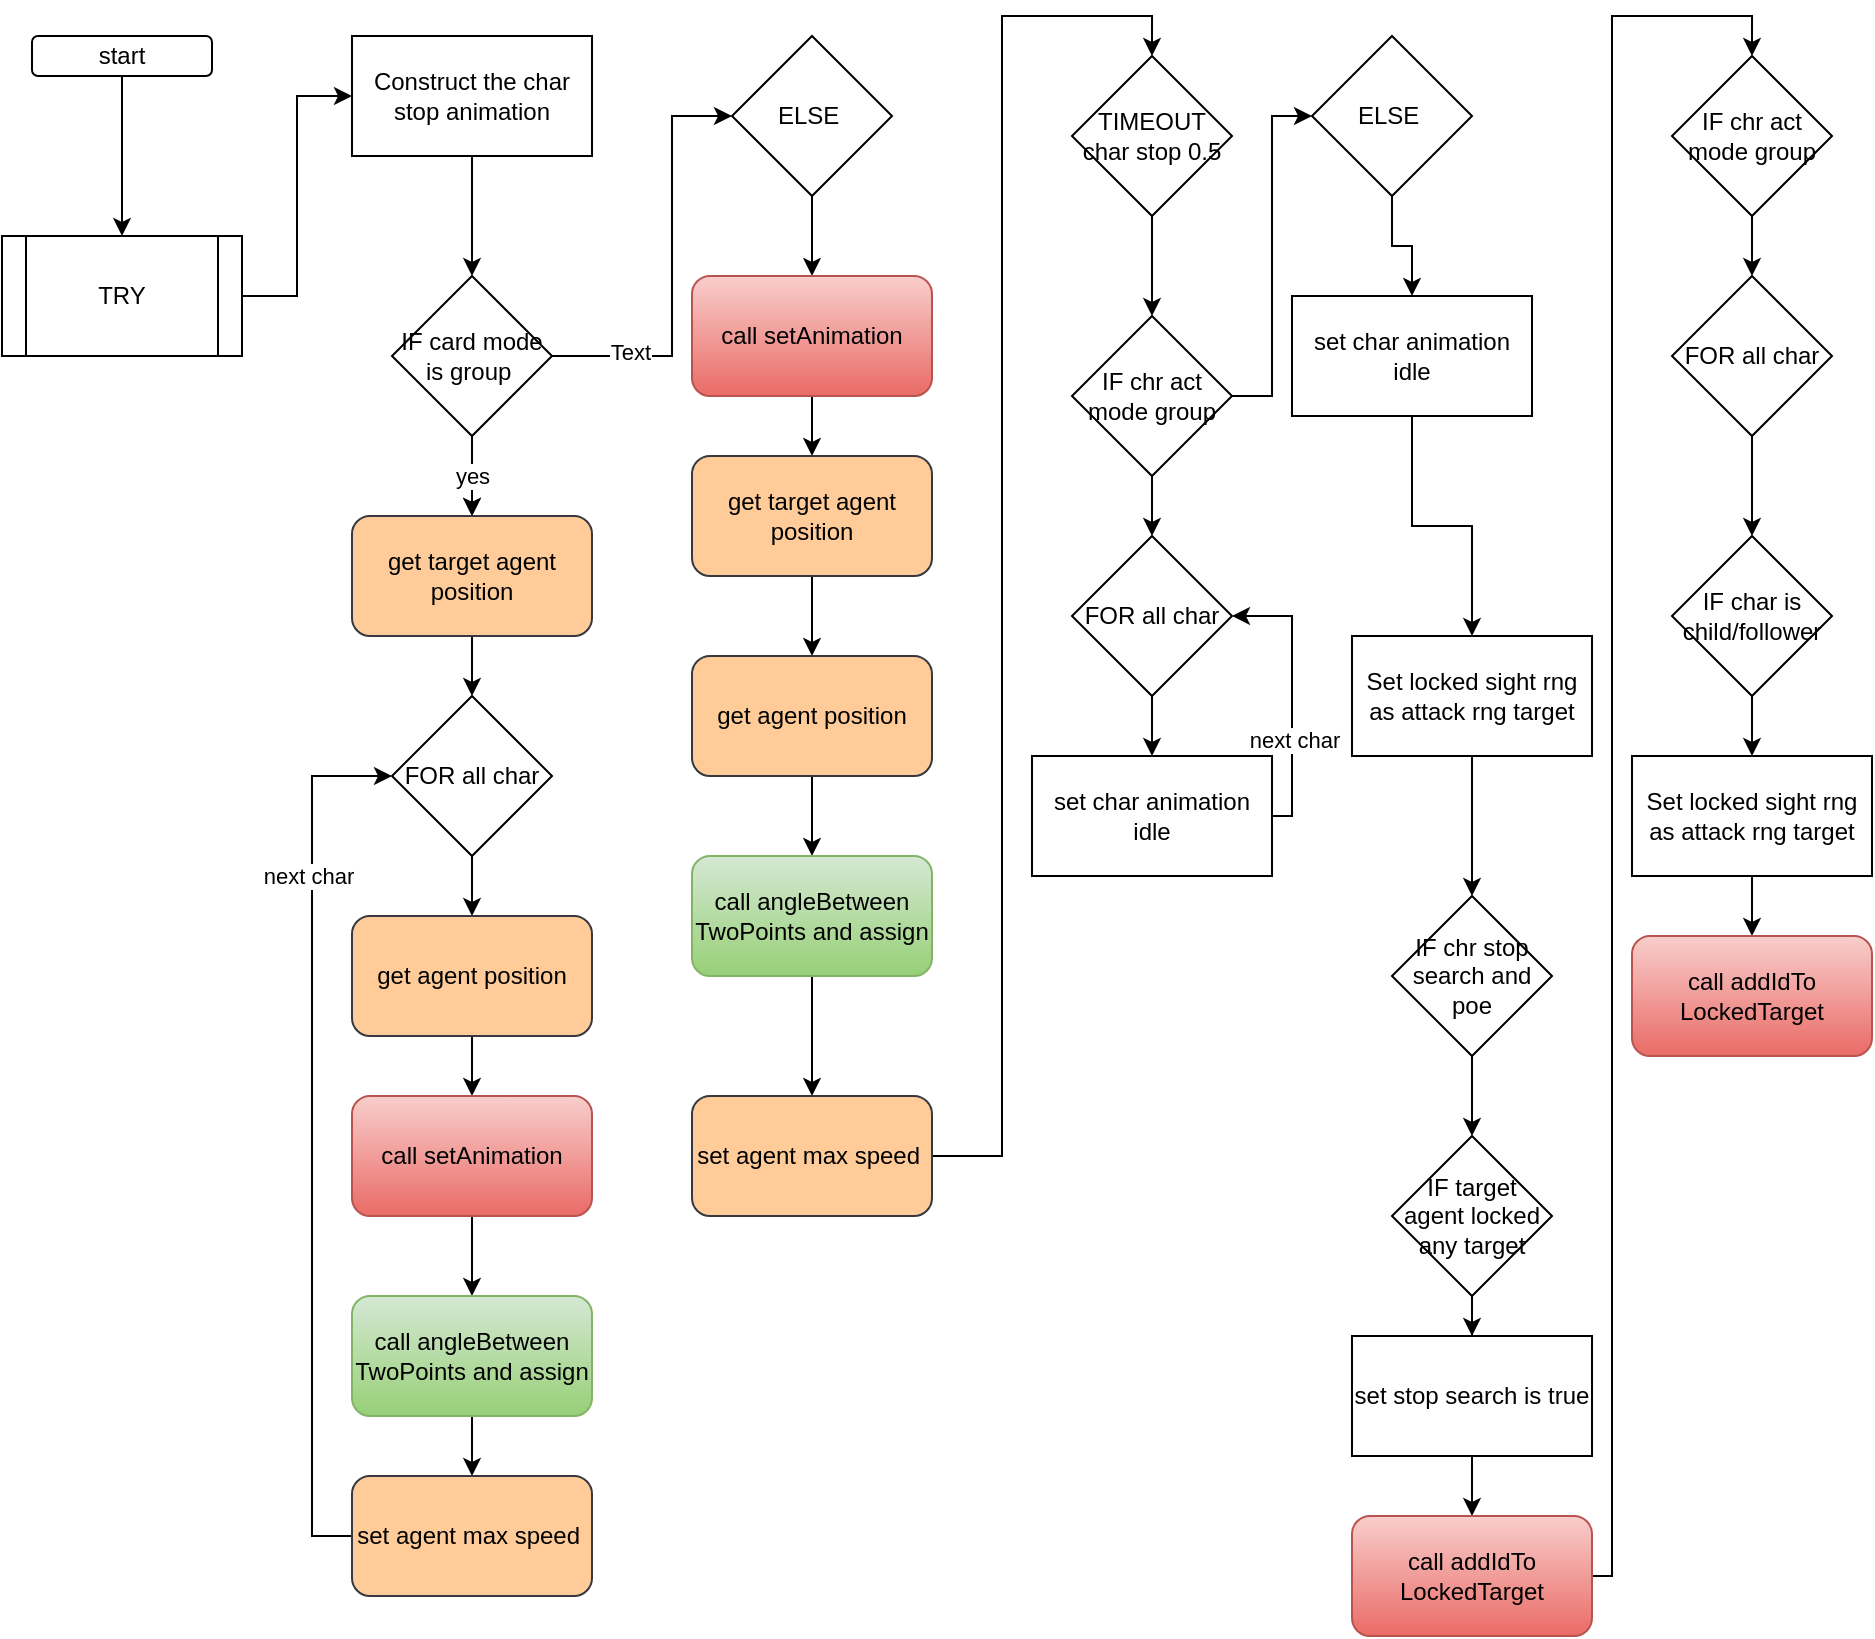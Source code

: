 <mxfile version="17.5.0" type="github">
  <diagram id="hb-1PJtzqVMca_NHcdVE" name="Page-1">
    <mxGraphModel dx="1038" dy="579" grid="1" gridSize="10" guides="1" tooltips="1" connect="1" arrows="1" fold="1" page="1" pageScale="1" pageWidth="850" pageHeight="1100" math="0" shadow="0">
      <root>
        <mxCell id="0" />
        <mxCell id="1" parent="0" />
        <mxCell id="Nf8MzcEq7tulC3NkRkfF-3" value="" style="edgeStyle=orthogonalEdgeStyle;rounded=0;orthogonalLoop=1;jettySize=auto;html=1;" edge="1" parent="1" source="Nf8MzcEq7tulC3NkRkfF-1" target="Nf8MzcEq7tulC3NkRkfF-2">
          <mxGeometry relative="1" as="geometry" />
        </mxCell>
        <mxCell id="Nf8MzcEq7tulC3NkRkfF-1" value="start" style="rounded=1;whiteSpace=wrap;html=1;" vertex="1" parent="1">
          <mxGeometry x="80" y="30" width="90" height="20" as="geometry" />
        </mxCell>
        <mxCell id="Nf8MzcEq7tulC3NkRkfF-5" value="" style="edgeStyle=orthogonalEdgeStyle;rounded=0;orthogonalLoop=1;jettySize=auto;html=1;entryX=0;entryY=0.5;entryDx=0;entryDy=0;" edge="1" parent="1" source="Nf8MzcEq7tulC3NkRkfF-2" target="Nf8MzcEq7tulC3NkRkfF-4">
          <mxGeometry relative="1" as="geometry" />
        </mxCell>
        <mxCell id="Nf8MzcEq7tulC3NkRkfF-2" value="TRY" style="shape=process;whiteSpace=wrap;html=1;backgroundOutline=1;" vertex="1" parent="1">
          <mxGeometry x="65" y="130" width="120" height="60" as="geometry" />
        </mxCell>
        <mxCell id="Nf8MzcEq7tulC3NkRkfF-7" value="" style="edgeStyle=orthogonalEdgeStyle;rounded=0;orthogonalLoop=1;jettySize=auto;html=1;" edge="1" parent="1" source="Nf8MzcEq7tulC3NkRkfF-4" target="Nf8MzcEq7tulC3NkRkfF-6">
          <mxGeometry relative="1" as="geometry" />
        </mxCell>
        <mxCell id="Nf8MzcEq7tulC3NkRkfF-4" value="Construct the char stop animation" style="whiteSpace=wrap;html=1;" vertex="1" parent="1">
          <mxGeometry x="240" y="30" width="120" height="60" as="geometry" />
        </mxCell>
        <mxCell id="Nf8MzcEq7tulC3NkRkfF-9" value="" style="edgeStyle=orthogonalEdgeStyle;rounded=0;orthogonalLoop=1;jettySize=auto;html=1;" edge="1" parent="1" source="Nf8MzcEq7tulC3NkRkfF-6" target="Nf8MzcEq7tulC3NkRkfF-8">
          <mxGeometry relative="1" as="geometry" />
        </mxCell>
        <mxCell id="Nf8MzcEq7tulC3NkRkfF-29" value="yes" style="edgeStyle=orthogonalEdgeStyle;rounded=0;orthogonalLoop=1;jettySize=auto;html=1;" edge="1" parent="1" source="Nf8MzcEq7tulC3NkRkfF-6" target="Nf8MzcEq7tulC3NkRkfF-8">
          <mxGeometry relative="1" as="geometry">
            <Array as="points">
              <mxPoint x="300" y="240" />
              <mxPoint x="300" y="240" />
            </Array>
          </mxGeometry>
        </mxCell>
        <mxCell id="Nf8MzcEq7tulC3NkRkfF-31" value="" style="edgeStyle=orthogonalEdgeStyle;rounded=0;orthogonalLoop=1;jettySize=auto;html=1;" edge="1" parent="1" source="Nf8MzcEq7tulC3NkRkfF-6" target="Nf8MzcEq7tulC3NkRkfF-30">
          <mxGeometry relative="1" as="geometry">
            <Array as="points">
              <mxPoint x="400" y="190" />
              <mxPoint x="400" y="70" />
            </Array>
          </mxGeometry>
        </mxCell>
        <mxCell id="Nf8MzcEq7tulC3NkRkfF-32" value="Text" style="edgeLabel;html=1;align=center;verticalAlign=middle;resizable=0;points=[];" vertex="1" connectable="0" parent="Nf8MzcEq7tulC3NkRkfF-31">
          <mxGeometry x="-0.63" y="2" relative="1" as="geometry">
            <mxPoint as="offset" />
          </mxGeometry>
        </mxCell>
        <mxCell id="Nf8MzcEq7tulC3NkRkfF-6" value="IF card mode is group&amp;nbsp;" style="rhombus;whiteSpace=wrap;html=1;" vertex="1" parent="1">
          <mxGeometry x="260" y="150" width="80" height="80" as="geometry" />
        </mxCell>
        <mxCell id="Nf8MzcEq7tulC3NkRkfF-11" value="" style="edgeStyle=orthogonalEdgeStyle;rounded=0;orthogonalLoop=1;jettySize=auto;html=1;" edge="1" parent="1" source="Nf8MzcEq7tulC3NkRkfF-8" target="Nf8MzcEq7tulC3NkRkfF-10">
          <mxGeometry relative="1" as="geometry" />
        </mxCell>
        <mxCell id="Nf8MzcEq7tulC3NkRkfF-8" value="get target agent position" style="rounded=1;whiteSpace=wrap;html=1;fillColor=#ffcc99;strokeColor=#36393d;" vertex="1" parent="1">
          <mxGeometry x="240" y="270" width="120" height="60" as="geometry" />
        </mxCell>
        <mxCell id="Nf8MzcEq7tulC3NkRkfF-13" value="" style="edgeStyle=orthogonalEdgeStyle;rounded=0;orthogonalLoop=1;jettySize=auto;html=1;" edge="1" parent="1" source="Nf8MzcEq7tulC3NkRkfF-10" target="Nf8MzcEq7tulC3NkRkfF-12">
          <mxGeometry relative="1" as="geometry" />
        </mxCell>
        <mxCell id="Nf8MzcEq7tulC3NkRkfF-10" value="FOR all char" style="rhombus;whiteSpace=wrap;html=1;" vertex="1" parent="1">
          <mxGeometry x="260" y="360" width="80" height="80" as="geometry" />
        </mxCell>
        <mxCell id="Nf8MzcEq7tulC3NkRkfF-15" value="" style="edgeStyle=orthogonalEdgeStyle;rounded=0;orthogonalLoop=1;jettySize=auto;html=1;" edge="1" parent="1" source="Nf8MzcEq7tulC3NkRkfF-12" target="Nf8MzcEq7tulC3NkRkfF-14">
          <mxGeometry relative="1" as="geometry" />
        </mxCell>
        <mxCell id="Nf8MzcEq7tulC3NkRkfF-12" value="get agent position" style="rounded=1;whiteSpace=wrap;html=1;fillColor=#ffcc99;strokeColor=#36393d;" vertex="1" parent="1">
          <mxGeometry x="240" y="470" width="120" height="60" as="geometry" />
        </mxCell>
        <mxCell id="Nf8MzcEq7tulC3NkRkfF-20" value="" style="edgeStyle=orthogonalEdgeStyle;rounded=0;orthogonalLoop=1;jettySize=auto;html=1;" edge="1" parent="1" source="Nf8MzcEq7tulC3NkRkfF-14" target="Nf8MzcEq7tulC3NkRkfF-17">
          <mxGeometry relative="1" as="geometry" />
        </mxCell>
        <mxCell id="Nf8MzcEq7tulC3NkRkfF-14" value="call setAnimation" style="rounded=1;whiteSpace=wrap;html=1;fillColor=#f8cecc;gradientColor=#ea6b66;strokeColor=#b85450;" vertex="1" parent="1">
          <mxGeometry x="240" y="560" width="120" height="60" as="geometry" />
        </mxCell>
        <mxCell id="Nf8MzcEq7tulC3NkRkfF-25" value="" style="edgeStyle=orthogonalEdgeStyle;rounded=0;orthogonalLoop=1;jettySize=auto;html=1;" edge="1" parent="1" source="Nf8MzcEq7tulC3NkRkfF-17" target="Nf8MzcEq7tulC3NkRkfF-21">
          <mxGeometry relative="1" as="geometry" />
        </mxCell>
        <mxCell id="Nf8MzcEq7tulC3NkRkfF-17" value="call&amp;nbsp;angleBetween&lt;br&gt;TwoPoints and assign" style="rounded=1;whiteSpace=wrap;html=1;fillColor=#d5e8d4;gradientColor=#97d077;strokeColor=#82b366;" vertex="1" parent="1">
          <mxGeometry x="240" y="660" width="120" height="60" as="geometry" />
        </mxCell>
        <mxCell id="Nf8MzcEq7tulC3NkRkfF-27" style="edgeStyle=orthogonalEdgeStyle;rounded=0;orthogonalLoop=1;jettySize=auto;html=1;entryX=0;entryY=0.5;entryDx=0;entryDy=0;" edge="1" parent="1" source="Nf8MzcEq7tulC3NkRkfF-21" target="Nf8MzcEq7tulC3NkRkfF-10">
          <mxGeometry relative="1" as="geometry">
            <Array as="points">
              <mxPoint x="220" y="780" />
              <mxPoint x="220" y="400" />
            </Array>
          </mxGeometry>
        </mxCell>
        <mxCell id="Nf8MzcEq7tulC3NkRkfF-28" value="next char" style="edgeLabel;html=1;align=center;verticalAlign=middle;resizable=0;points=[];" vertex="1" connectable="0" parent="Nf8MzcEq7tulC3NkRkfF-27">
          <mxGeometry x="0.594" y="2" relative="1" as="geometry">
            <mxPoint as="offset" />
          </mxGeometry>
        </mxCell>
        <mxCell id="Nf8MzcEq7tulC3NkRkfF-21" value="set agent max speed&amp;nbsp;" style="rounded=1;whiteSpace=wrap;html=1;fillColor=#ffcc99;strokeColor=#36393d;" vertex="1" parent="1">
          <mxGeometry x="240" y="750" width="120" height="60" as="geometry" />
        </mxCell>
        <mxCell id="Nf8MzcEq7tulC3NkRkfF-34" value="" style="edgeStyle=orthogonalEdgeStyle;rounded=0;orthogonalLoop=1;jettySize=auto;html=1;" edge="1" parent="1" source="Nf8MzcEq7tulC3NkRkfF-30" target="Nf8MzcEq7tulC3NkRkfF-33">
          <mxGeometry relative="1" as="geometry" />
        </mxCell>
        <mxCell id="Nf8MzcEq7tulC3NkRkfF-30" value="ELSE&amp;nbsp;" style="rhombus;whiteSpace=wrap;html=1;" vertex="1" parent="1">
          <mxGeometry x="430" y="30" width="80" height="80" as="geometry" />
        </mxCell>
        <mxCell id="Nf8MzcEq7tulC3NkRkfF-38" value="" style="edgeStyle=orthogonalEdgeStyle;rounded=0;orthogonalLoop=1;jettySize=auto;html=1;" edge="1" parent="1" source="Nf8MzcEq7tulC3NkRkfF-33" target="Nf8MzcEq7tulC3NkRkfF-35">
          <mxGeometry relative="1" as="geometry" />
        </mxCell>
        <mxCell id="Nf8MzcEq7tulC3NkRkfF-33" value="call setAnimation" style="rounded=1;whiteSpace=wrap;html=1;fillColor=#f8cecc;gradientColor=#ea6b66;strokeColor=#b85450;" vertex="1" parent="1">
          <mxGeometry x="410" y="150" width="120" height="60" as="geometry" />
        </mxCell>
        <mxCell id="Nf8MzcEq7tulC3NkRkfF-39" value="" style="edgeStyle=orthogonalEdgeStyle;rounded=0;orthogonalLoop=1;jettySize=auto;html=1;" edge="1" parent="1" source="Nf8MzcEq7tulC3NkRkfF-35" target="Nf8MzcEq7tulC3NkRkfF-36">
          <mxGeometry relative="1" as="geometry" />
        </mxCell>
        <mxCell id="Nf8MzcEq7tulC3NkRkfF-35" value="get target agent position" style="rounded=1;whiteSpace=wrap;html=1;fillColor=#ffcc99;strokeColor=#36393d;" vertex="1" parent="1">
          <mxGeometry x="410" y="240" width="120" height="60" as="geometry" />
        </mxCell>
        <mxCell id="Nf8MzcEq7tulC3NkRkfF-41" value="" style="edgeStyle=orthogonalEdgeStyle;rounded=0;orthogonalLoop=1;jettySize=auto;html=1;" edge="1" parent="1" source="Nf8MzcEq7tulC3NkRkfF-36" target="Nf8MzcEq7tulC3NkRkfF-40">
          <mxGeometry relative="1" as="geometry" />
        </mxCell>
        <mxCell id="Nf8MzcEq7tulC3NkRkfF-36" value="get agent position" style="rounded=1;whiteSpace=wrap;html=1;fillColor=#ffcc99;strokeColor=#36393d;" vertex="1" parent="1">
          <mxGeometry x="410" y="340" width="120" height="60" as="geometry" />
        </mxCell>
        <mxCell id="Nf8MzcEq7tulC3NkRkfF-43" value="" style="edgeStyle=orthogonalEdgeStyle;rounded=0;orthogonalLoop=1;jettySize=auto;html=1;" edge="1" parent="1" source="Nf8MzcEq7tulC3NkRkfF-40" target="Nf8MzcEq7tulC3NkRkfF-42">
          <mxGeometry relative="1" as="geometry" />
        </mxCell>
        <mxCell id="Nf8MzcEq7tulC3NkRkfF-40" value="call&amp;nbsp;angleBetween&lt;br&gt;TwoPoints and assign" style="rounded=1;whiteSpace=wrap;html=1;fillColor=#d5e8d4;gradientColor=#97d077;strokeColor=#82b366;" vertex="1" parent="1">
          <mxGeometry x="410" y="440" width="120" height="60" as="geometry" />
        </mxCell>
        <mxCell id="Nf8MzcEq7tulC3NkRkfF-45" style="edgeStyle=orthogonalEdgeStyle;rounded=0;orthogonalLoop=1;jettySize=auto;html=1;entryX=0.5;entryY=0;entryDx=0;entryDy=0;" edge="1" parent="1" source="Nf8MzcEq7tulC3NkRkfF-42" target="Nf8MzcEq7tulC3NkRkfF-44">
          <mxGeometry relative="1" as="geometry" />
        </mxCell>
        <mxCell id="Nf8MzcEq7tulC3NkRkfF-42" value="set agent max speed&amp;nbsp;" style="rounded=1;whiteSpace=wrap;html=1;fillColor=#ffcc99;strokeColor=#36393d;" vertex="1" parent="1">
          <mxGeometry x="410" y="560" width="120" height="60" as="geometry" />
        </mxCell>
        <mxCell id="Nf8MzcEq7tulC3NkRkfF-47" value="" style="edgeStyle=orthogonalEdgeStyle;rounded=0;orthogonalLoop=1;jettySize=auto;html=1;" edge="1" parent="1" source="Nf8MzcEq7tulC3NkRkfF-44" target="Nf8MzcEq7tulC3NkRkfF-46">
          <mxGeometry relative="1" as="geometry" />
        </mxCell>
        <mxCell id="Nf8MzcEq7tulC3NkRkfF-44" value="TIMEOUT char stop 0.5" style="rhombus;whiteSpace=wrap;html=1;" vertex="1" parent="1">
          <mxGeometry x="600" y="40" width="80" height="80" as="geometry" />
        </mxCell>
        <mxCell id="Nf8MzcEq7tulC3NkRkfF-49" value="" style="edgeStyle=orthogonalEdgeStyle;rounded=0;orthogonalLoop=1;jettySize=auto;html=1;" edge="1" parent="1" source="Nf8MzcEq7tulC3NkRkfF-46" target="Nf8MzcEq7tulC3NkRkfF-48">
          <mxGeometry relative="1" as="geometry" />
        </mxCell>
        <mxCell id="Nf8MzcEq7tulC3NkRkfF-55" value="" style="edgeStyle=orthogonalEdgeStyle;rounded=0;orthogonalLoop=1;jettySize=auto;html=1;" edge="1" parent="1" source="Nf8MzcEq7tulC3NkRkfF-46" target="Nf8MzcEq7tulC3NkRkfF-54">
          <mxGeometry relative="1" as="geometry">
            <Array as="points">
              <mxPoint x="700" y="210" />
              <mxPoint x="700" y="70" />
            </Array>
          </mxGeometry>
        </mxCell>
        <mxCell id="Nf8MzcEq7tulC3NkRkfF-46" value="IF chr act mode group" style="rhombus;whiteSpace=wrap;html=1;" vertex="1" parent="1">
          <mxGeometry x="600" y="170" width="80" height="80" as="geometry" />
        </mxCell>
        <mxCell id="Nf8MzcEq7tulC3NkRkfF-51" value="" style="edgeStyle=orthogonalEdgeStyle;rounded=0;orthogonalLoop=1;jettySize=auto;html=1;" edge="1" parent="1" source="Nf8MzcEq7tulC3NkRkfF-48" target="Nf8MzcEq7tulC3NkRkfF-50">
          <mxGeometry relative="1" as="geometry" />
        </mxCell>
        <mxCell id="Nf8MzcEq7tulC3NkRkfF-48" value="FOR all char" style="rhombus;whiteSpace=wrap;html=1;" vertex="1" parent="1">
          <mxGeometry x="600" y="280" width="80" height="80" as="geometry" />
        </mxCell>
        <mxCell id="Nf8MzcEq7tulC3NkRkfF-52" style="edgeStyle=orthogonalEdgeStyle;rounded=0;orthogonalLoop=1;jettySize=auto;html=1;entryX=1;entryY=0.5;entryDx=0;entryDy=0;" edge="1" parent="1" source="Nf8MzcEq7tulC3NkRkfF-50" target="Nf8MzcEq7tulC3NkRkfF-48">
          <mxGeometry relative="1" as="geometry">
            <Array as="points">
              <mxPoint x="710" y="420" />
              <mxPoint x="710" y="320" />
            </Array>
          </mxGeometry>
        </mxCell>
        <mxCell id="Nf8MzcEq7tulC3NkRkfF-53" value="next char" style="edgeLabel;html=1;align=center;verticalAlign=middle;resizable=0;points=[];" vertex="1" connectable="0" parent="Nf8MzcEq7tulC3NkRkfF-52">
          <mxGeometry x="-0.317" y="-1" relative="1" as="geometry">
            <mxPoint as="offset" />
          </mxGeometry>
        </mxCell>
        <mxCell id="Nf8MzcEq7tulC3NkRkfF-50" value="set char animation idle" style="rounded=0;whiteSpace=wrap;html=1;" vertex="1" parent="1">
          <mxGeometry x="580" y="390" width="120" height="60" as="geometry" />
        </mxCell>
        <mxCell id="Nf8MzcEq7tulC3NkRkfF-57" value="" style="edgeStyle=orthogonalEdgeStyle;rounded=0;orthogonalLoop=1;jettySize=auto;html=1;" edge="1" parent="1" source="Nf8MzcEq7tulC3NkRkfF-54" target="Nf8MzcEq7tulC3NkRkfF-56">
          <mxGeometry relative="1" as="geometry" />
        </mxCell>
        <mxCell id="Nf8MzcEq7tulC3NkRkfF-54" value="ELSE&amp;nbsp;" style="rhombus;whiteSpace=wrap;html=1;" vertex="1" parent="1">
          <mxGeometry x="720" y="30" width="80" height="80" as="geometry" />
        </mxCell>
        <mxCell id="Nf8MzcEq7tulC3NkRkfF-59" value="" style="edgeStyle=orthogonalEdgeStyle;rounded=0;orthogonalLoop=1;jettySize=auto;html=1;" edge="1" parent="1" source="Nf8MzcEq7tulC3NkRkfF-56" target="Nf8MzcEq7tulC3NkRkfF-58">
          <mxGeometry relative="1" as="geometry" />
        </mxCell>
        <mxCell id="Nf8MzcEq7tulC3NkRkfF-56" value="set char animation idle" style="rounded=0;whiteSpace=wrap;html=1;" vertex="1" parent="1">
          <mxGeometry x="710" y="160" width="120" height="60" as="geometry" />
        </mxCell>
        <mxCell id="Nf8MzcEq7tulC3NkRkfF-61" value="" style="edgeStyle=orthogonalEdgeStyle;rounded=0;orthogonalLoop=1;jettySize=auto;html=1;" edge="1" parent="1" source="Nf8MzcEq7tulC3NkRkfF-58" target="Nf8MzcEq7tulC3NkRkfF-60">
          <mxGeometry relative="1" as="geometry" />
        </mxCell>
        <mxCell id="Nf8MzcEq7tulC3NkRkfF-58" value="Set locked sight rng as attack rng target" style="whiteSpace=wrap;html=1;rounded=0;" vertex="1" parent="1">
          <mxGeometry x="740" y="330" width="120" height="60" as="geometry" />
        </mxCell>
        <mxCell id="Nf8MzcEq7tulC3NkRkfF-63" value="" style="edgeStyle=orthogonalEdgeStyle;rounded=0;orthogonalLoop=1;jettySize=auto;html=1;" edge="1" parent="1" source="Nf8MzcEq7tulC3NkRkfF-60" target="Nf8MzcEq7tulC3NkRkfF-62">
          <mxGeometry relative="1" as="geometry" />
        </mxCell>
        <mxCell id="Nf8MzcEq7tulC3NkRkfF-60" value="IF chr stop search and poe" style="rhombus;whiteSpace=wrap;html=1;rounded=0;" vertex="1" parent="1">
          <mxGeometry x="760" y="460" width="80" height="80" as="geometry" />
        </mxCell>
        <mxCell id="Nf8MzcEq7tulC3NkRkfF-65" value="" style="edgeStyle=orthogonalEdgeStyle;rounded=0;orthogonalLoop=1;jettySize=auto;html=1;" edge="1" parent="1" source="Nf8MzcEq7tulC3NkRkfF-62" target="Nf8MzcEq7tulC3NkRkfF-64">
          <mxGeometry relative="1" as="geometry" />
        </mxCell>
        <mxCell id="Nf8MzcEq7tulC3NkRkfF-62" value="IF target agent locked any target" style="rhombus;whiteSpace=wrap;html=1;rounded=0;" vertex="1" parent="1">
          <mxGeometry x="760" y="580" width="80" height="80" as="geometry" />
        </mxCell>
        <mxCell id="Nf8MzcEq7tulC3NkRkfF-69" value="" style="edgeStyle=orthogonalEdgeStyle;rounded=0;orthogonalLoop=1;jettySize=auto;html=1;" edge="1" parent="1" source="Nf8MzcEq7tulC3NkRkfF-64" target="Nf8MzcEq7tulC3NkRkfF-68">
          <mxGeometry relative="1" as="geometry" />
        </mxCell>
        <mxCell id="Nf8MzcEq7tulC3NkRkfF-64" value="set stop search is true" style="whiteSpace=wrap;html=1;rounded=0;" vertex="1" parent="1">
          <mxGeometry x="740" y="680" width="120" height="60" as="geometry" />
        </mxCell>
        <mxCell id="Nf8MzcEq7tulC3NkRkfF-72" style="edgeStyle=orthogonalEdgeStyle;rounded=0;orthogonalLoop=1;jettySize=auto;html=1;entryX=0.5;entryY=0;entryDx=0;entryDy=0;" edge="1" parent="1" source="Nf8MzcEq7tulC3NkRkfF-68" target="Nf8MzcEq7tulC3NkRkfF-71">
          <mxGeometry relative="1" as="geometry">
            <Array as="points">
              <mxPoint x="870" y="800" />
              <mxPoint x="870" y="20" />
              <mxPoint x="940" y="20" />
            </Array>
          </mxGeometry>
        </mxCell>
        <mxCell id="Nf8MzcEq7tulC3NkRkfF-68" value="call&amp;nbsp;addIdTo&lt;br&gt;LockedTarget" style="rounded=1;whiteSpace=wrap;html=1;fillColor=#f8cecc;gradientColor=#ea6b66;strokeColor=#b85450;" vertex="1" parent="1">
          <mxGeometry x="740" y="770" width="120" height="60" as="geometry" />
        </mxCell>
        <mxCell id="Nf8MzcEq7tulC3NkRkfF-74" value="" style="edgeStyle=orthogonalEdgeStyle;rounded=0;orthogonalLoop=1;jettySize=auto;html=1;" edge="1" parent="1" source="Nf8MzcEq7tulC3NkRkfF-71" target="Nf8MzcEq7tulC3NkRkfF-73">
          <mxGeometry relative="1" as="geometry" />
        </mxCell>
        <mxCell id="Nf8MzcEq7tulC3NkRkfF-71" value="IF chr act mode group" style="rhombus;whiteSpace=wrap;html=1;" vertex="1" parent="1">
          <mxGeometry x="900" y="40" width="80" height="80" as="geometry" />
        </mxCell>
        <mxCell id="Nf8MzcEq7tulC3NkRkfF-76" value="" style="edgeStyle=orthogonalEdgeStyle;rounded=0;orthogonalLoop=1;jettySize=auto;html=1;" edge="1" parent="1" source="Nf8MzcEq7tulC3NkRkfF-73" target="Nf8MzcEq7tulC3NkRkfF-75">
          <mxGeometry relative="1" as="geometry" />
        </mxCell>
        <mxCell id="Nf8MzcEq7tulC3NkRkfF-73" value="FOR all char" style="rhombus;whiteSpace=wrap;html=1;" vertex="1" parent="1">
          <mxGeometry x="900" y="150" width="80" height="80" as="geometry" />
        </mxCell>
        <mxCell id="Nf8MzcEq7tulC3NkRkfF-78" value="" style="edgeStyle=orthogonalEdgeStyle;rounded=0;orthogonalLoop=1;jettySize=auto;html=1;" edge="1" parent="1" source="Nf8MzcEq7tulC3NkRkfF-75" target="Nf8MzcEq7tulC3NkRkfF-77">
          <mxGeometry relative="1" as="geometry" />
        </mxCell>
        <mxCell id="Nf8MzcEq7tulC3NkRkfF-75" value="IF char is child/follower" style="rhombus;whiteSpace=wrap;html=1;" vertex="1" parent="1">
          <mxGeometry x="900" y="280" width="80" height="80" as="geometry" />
        </mxCell>
        <mxCell id="Nf8MzcEq7tulC3NkRkfF-80" value="" style="edgeStyle=orthogonalEdgeStyle;rounded=0;orthogonalLoop=1;jettySize=auto;html=1;" edge="1" parent="1" source="Nf8MzcEq7tulC3NkRkfF-77" target="Nf8MzcEq7tulC3NkRkfF-79">
          <mxGeometry relative="1" as="geometry" />
        </mxCell>
        <mxCell id="Nf8MzcEq7tulC3NkRkfF-77" value="Set locked sight rng as attack rng target" style="whiteSpace=wrap;html=1;rounded=0;" vertex="1" parent="1">
          <mxGeometry x="880" y="390" width="120" height="60" as="geometry" />
        </mxCell>
        <mxCell id="Nf8MzcEq7tulC3NkRkfF-79" value="call&amp;nbsp;addIdTo&lt;br&gt;LockedTarget" style="rounded=1;whiteSpace=wrap;html=1;fillColor=#f8cecc;gradientColor=#ea6b66;strokeColor=#b85450;" vertex="1" parent="1">
          <mxGeometry x="880" y="480" width="120" height="60" as="geometry" />
        </mxCell>
      </root>
    </mxGraphModel>
  </diagram>
</mxfile>
